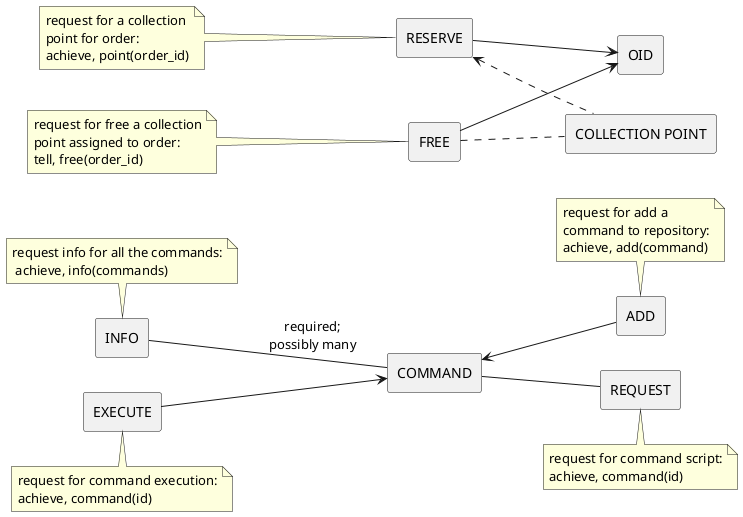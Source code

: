 @startuml ontology_operations-2
skinparam componentStyle rectangle
left to right direction

[RESERVE] --> [OID]
[RESERVE] <.. [COLLECTION POINT]
note left of [RESERVE]: request for a collection\npoint for order:\nachieve, point(order_id)

[FREE] --> [OID]
[FREE] .. [COLLECTION POINT]
note left of [FREE]: request for free a collection\npoint assigned to order:\ntell, free(order_id)

[INFO] as CINFO
[ADD] -up-> [COMMAND]
note top of [ADD]: request for add a\ncommand to repository:\nachieve, add(command)
[REQUEST] -up- [COMMAND]
note bottom of [REQUEST]: request for command script:\nachieve, command(id)
CINFO -down- [COMMAND]                  : required;\npossibly many
note top of CINFO: request info for all the commands:\n achieve, info(commands)
[EXECUTE] --> [COMMAND]
note bottom of [EXECUTE]: request for command execution:\nachieve, command(id)

@enduml
